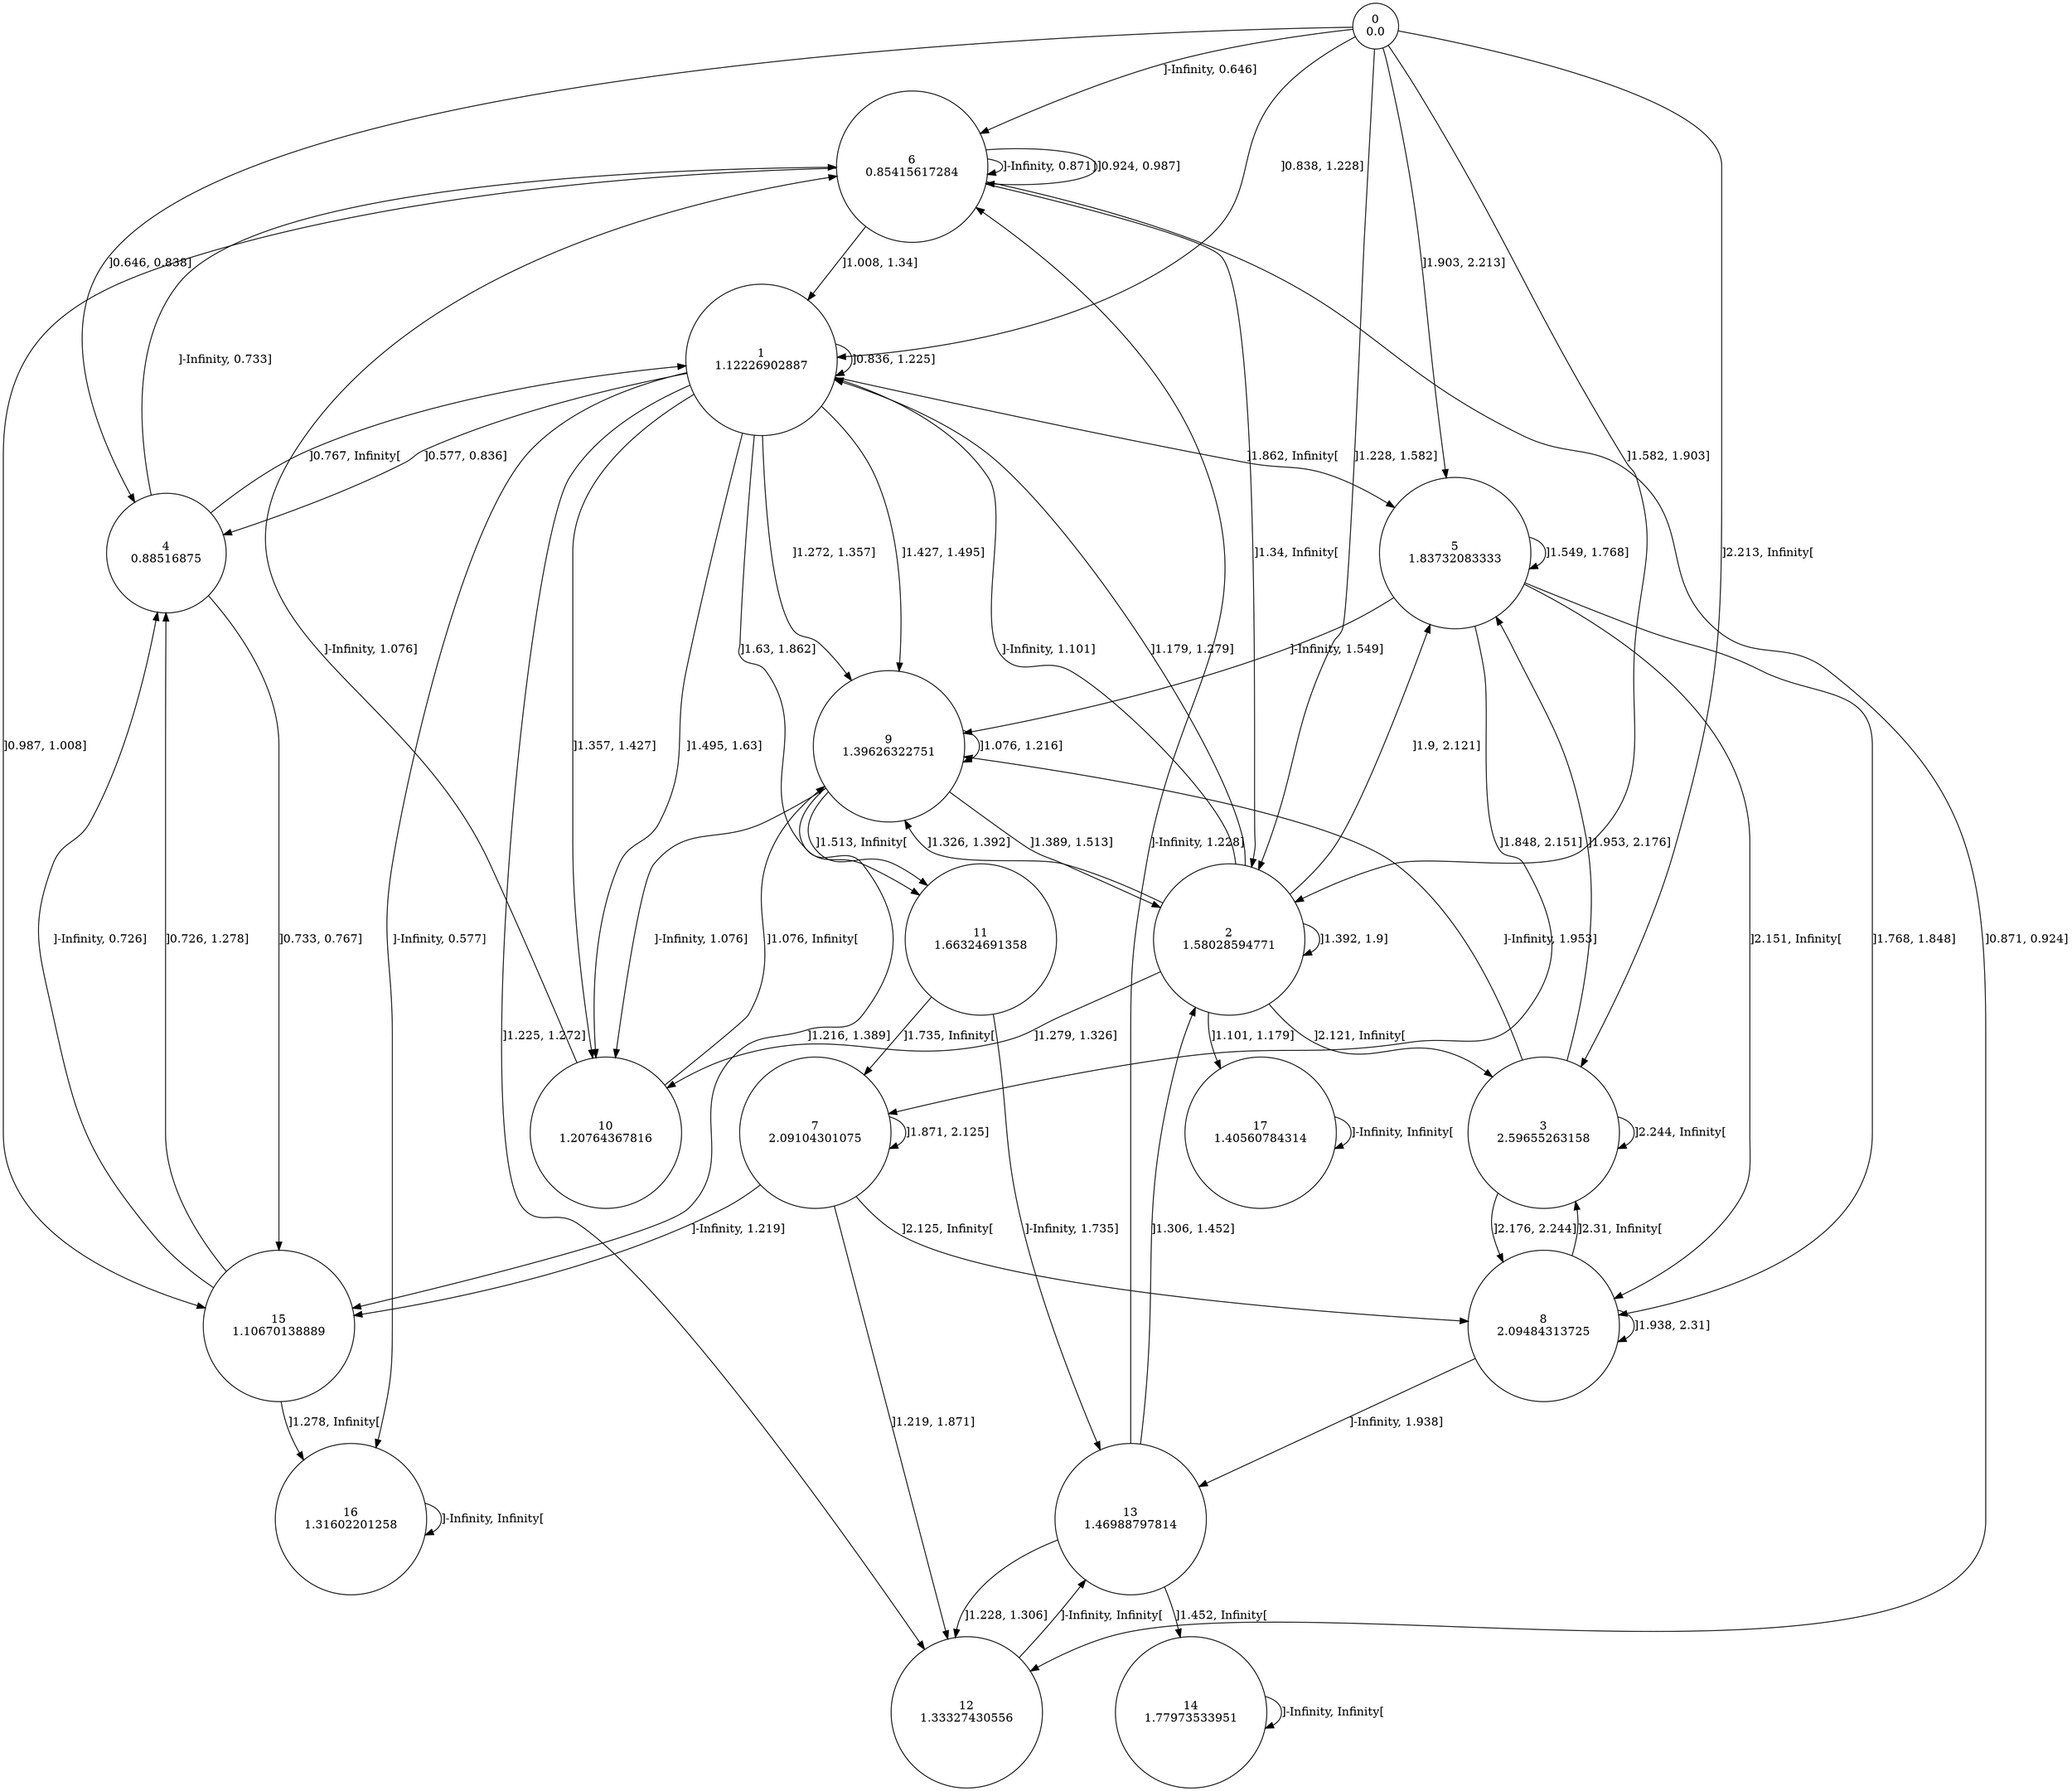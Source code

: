 digraph a {
0 [shape=circle, label="0\n0.0"];
	0 -> 6 [label="]-Infinity, 0.646]"];
	0 -> 4 [label="]0.646, 0.838]"];
	0 -> 1 [label="]0.838, 1.228]"];
	0 -> 2 [label="]1.228, 1.582]"];
	0 -> 2 [label="]1.582, 1.903]"];
	0 -> 5 [label="]1.903, 2.213]"];
	0 -> 3 [label="]2.213, Infinity["];
1 [shape=circle, label="1\n1.12226902887"];
	1 -> 16 [label="]-Infinity, 0.577]"];
	1 -> 4 [label="]0.577, 0.836]"];
	1 -> 1 [label="]0.836, 1.225]"];
	1 -> 12 [label="]1.225, 1.272]"];
	1 -> 9 [label="]1.272, 1.357]"];
	1 -> 10 [label="]1.357, 1.427]"];
	1 -> 9 [label="]1.427, 1.495]"];
	1 -> 10 [label="]1.495, 1.63]"];
	1 -> 11 [label="]1.63, 1.862]"];
	1 -> 5 [label="]1.862, Infinity["];
2 [shape=circle, label="2\n1.58028594771"];
	2 -> 1 [label="]-Infinity, 1.101]"];
	2 -> 17 [label="]1.101, 1.179]"];
	2 -> 1 [label="]1.179, 1.279]"];
	2 -> 10 [label="]1.279, 1.326]"];
	2 -> 9 [label="]1.326, 1.392]"];
	2 -> 2 [label="]1.392, 1.9]"];
	2 -> 5 [label="]1.9, 2.121]"];
	2 -> 3 [label="]2.121, Infinity["];
3 [shape=circle, label="3\n2.59655263158"];
	3 -> 9 [label="]-Infinity, 1.953]"];
	3 -> 5 [label="]1.953, 2.176]"];
	3 -> 8 [label="]2.176, 2.244]"];
	3 -> 3 [label="]2.244, Infinity["];
4 [shape=circle, label="4\n0.88516875"];
	4 -> 6 [label="]-Infinity, 0.733]"];
	4 -> 15 [label="]0.733, 0.767]"];
	4 -> 1 [label="]0.767, Infinity["];
5 [shape=circle, label="5\n1.83732083333"];
	5 -> 9 [label="]-Infinity, 1.549]"];
	5 -> 5 [label="]1.549, 1.768]"];
	5 -> 8 [label="]1.768, 1.848]"];
	5 -> 7 [label="]1.848, 2.151]"];
	5 -> 8 [label="]2.151, Infinity["];
6 [shape=circle, label="6\n0.85415617284"];
	6 -> 6 [label="]-Infinity, 0.871]"];
	6 -> 12 [label="]0.871, 0.924]"];
	6 -> 6 [label="]0.924, 0.987]"];
	6 -> 15 [label="]0.987, 1.008]"];
	6 -> 1 [label="]1.008, 1.34]"];
	6 -> 2 [label="]1.34, Infinity["];
7 [shape=circle, label="7\n2.09104301075"];
	7 -> 15 [label="]-Infinity, 1.219]"];
	7 -> 12 [label="]1.219, 1.871]"];
	7 -> 7 [label="]1.871, 2.125]"];
	7 -> 8 [label="]2.125, Infinity["];
8 [shape=circle, label="8\n2.09484313725"];
	8 -> 13 [label="]-Infinity, 1.938]"];
	8 -> 8 [label="]1.938, 2.31]"];
	8 -> 3 [label="]2.31, Infinity["];
9 [shape=circle, label="9\n1.39626322751"];
	9 -> 10 [label="]-Infinity, 1.076]"];
	9 -> 9 [label="]1.076, 1.216]"];
	9 -> 15 [label="]1.216, 1.389]"];
	9 -> 2 [label="]1.389, 1.513]"];
	9 -> 11 [label="]1.513, Infinity["];
10 [shape=circle, label="10\n1.20764367816"];
	10 -> 6 [label="]-Infinity, 1.076]"];
	10 -> 9 [label="]1.076, Infinity["];
11 [shape=circle, label="11\n1.66324691358"];
	11 -> 13 [label="]-Infinity, 1.735]"];
	11 -> 7 [label="]1.735, Infinity["];
12 [shape=circle, label="12\n1.33327430556"];
	12 -> 13 [label="]-Infinity, Infinity["];
13 [shape=circle, label="13\n1.46988797814"];
	13 -> 6 [label="]-Infinity, 1.228]"];
	13 -> 12 [label="]1.228, 1.306]"];
	13 -> 2 [label="]1.306, 1.452]"];
	13 -> 14 [label="]1.452, Infinity["];
14 [shape=circle, label="14\n1.77973533951"];
	14 -> 14 [label="]-Infinity, Infinity["];
15 [shape=circle, label="15\n1.10670138889"];
	15 -> 4 [label="]-Infinity, 0.726]"];
	15 -> 4 [label="]0.726, 1.278]"];
	15 -> 16 [label="]1.278, Infinity["];
16 [shape=circle, label="16\n1.31602201258"];
	16 -> 16 [label="]-Infinity, Infinity["];
17 [shape=circle, label="17\n1.40560784314"];
	17 -> 17 [label="]-Infinity, Infinity["];
}